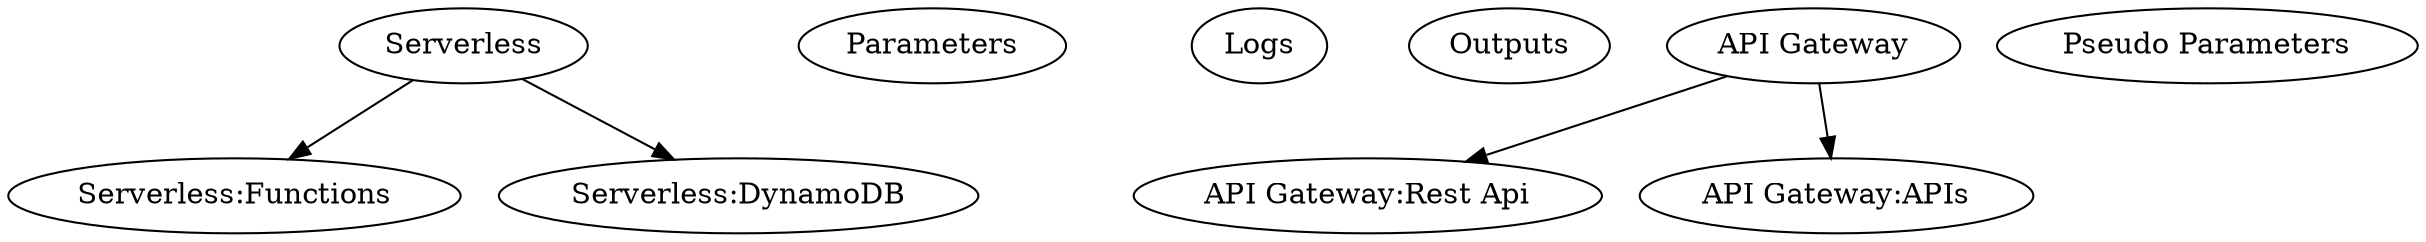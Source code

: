 strict digraph "" {
	Serverless	[type="AWS::Serverless::*"];
	"Serverless:Functions"	[type="AWS::Serverless::Function"];
	Serverless -> "Serverless:Functions";
	"Serverless:DynamoDB"	[type="AWS::DynamoDB::*"];
	Serverless -> "Serverless:DynamoDB";
	Parameters	[type="SG::Parameters::*"];
	Logs	[type="AWS::Logs::*"];
	Outputs	[type="SG::Outputs::*"];
	"API Gateway"	[type="AWS::ApiGateway::*"];
	"API Gateway:Rest Api"	[type="AWS::ApiGateway::RestApi"];
	"API Gateway" -> "API Gateway:Rest Api";
	"API Gateway:APIs"	[type="SG::Sub_Resources::API_Paths"];
	"API Gateway" -> "API Gateway:APIs";
	"Pseudo Parameters"	[type="SG::Pseudo_Parameters::*"];
}
